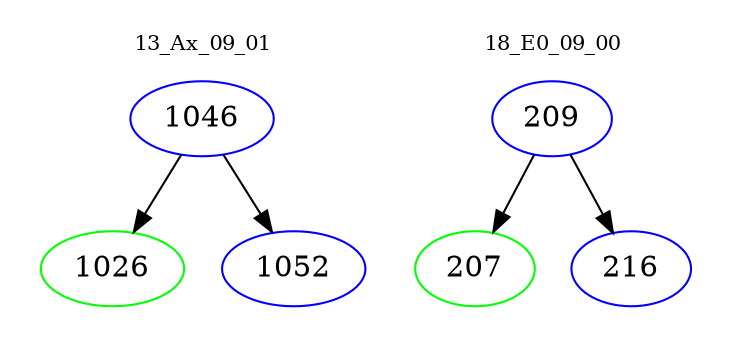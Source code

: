 digraph{
subgraph cluster_0 {
color = white
label = "13_Ax_09_01";
fontsize=10;
T0_1046 [label="1046", color="blue"]
T0_1046 -> T0_1026 [color="black"]
T0_1026 [label="1026", color="green"]
T0_1046 -> T0_1052 [color="black"]
T0_1052 [label="1052", color="blue"]
}
subgraph cluster_1 {
color = white
label = "18_E0_09_00";
fontsize=10;
T1_209 [label="209", color="blue"]
T1_209 -> T1_207 [color="black"]
T1_207 [label="207", color="green"]
T1_209 -> T1_216 [color="black"]
T1_216 [label="216", color="blue"]
}
}
